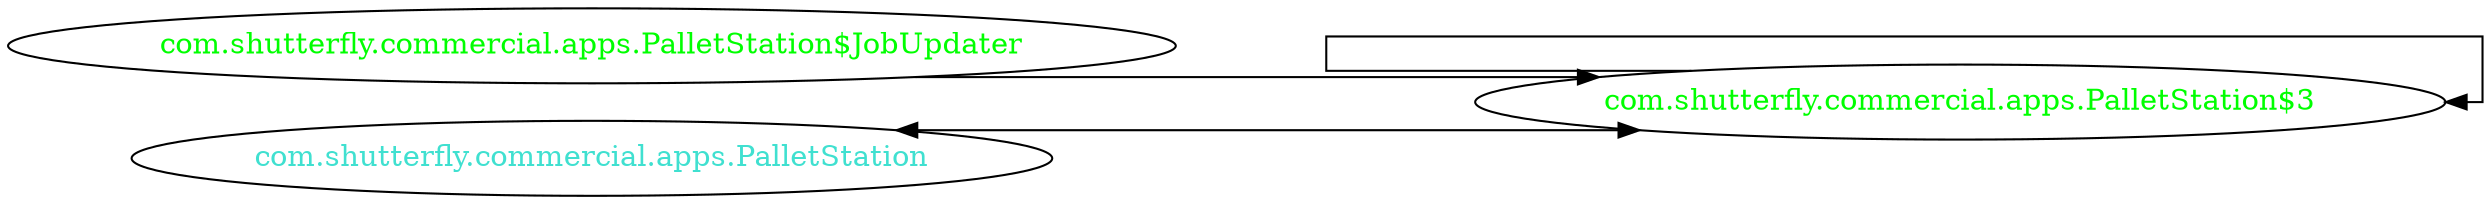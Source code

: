 digraph dependencyGraph {
 concentrate=true;
 ranksep="2.0";
 rankdir="LR"; 
 splines="ortho";
"com.shutterfly.commercial.apps.PalletStation$3" [fontcolor="red"];
"com.shutterfly.commercial.apps.PalletStation$3" [ fontcolor="green" ];
"com.shutterfly.commercial.apps.PalletStation$3"->"com.shutterfly.commercial.apps.PalletStation$3";
"com.shutterfly.commercial.apps.PalletStation$JobUpdater" [ fontcolor="green" ];
"com.shutterfly.commercial.apps.PalletStation$JobUpdater"->"com.shutterfly.commercial.apps.PalletStation$3";
"com.shutterfly.commercial.apps.PalletStation" [ fontcolor="turquoise" ];
"com.shutterfly.commercial.apps.PalletStation"->"com.shutterfly.commercial.apps.PalletStation$3" [dir=both];
}
